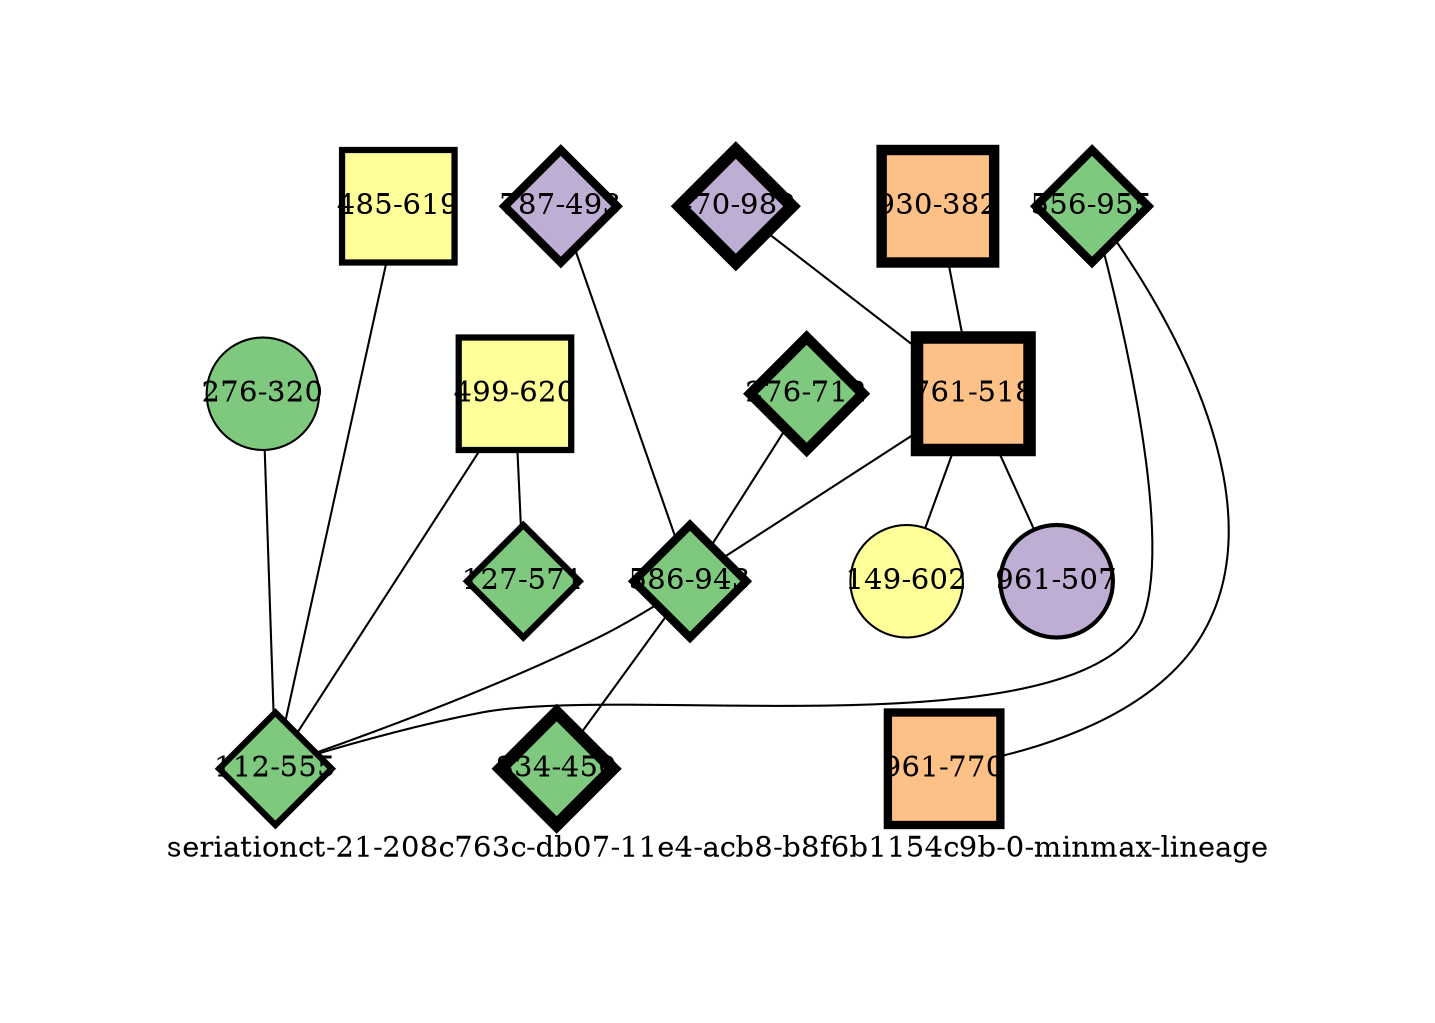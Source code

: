 strict graph "seriationct-21-208c763c-db07-11e4-acb8-b8f6b1154c9b-0-minmax-lineage" {
labelloc=b;
ratio=auto;
pad="1.0";
label="seriationct-21-208c763c-db07-11e4-acb8-b8f6b1154c9b-0-minmax-lineage";
node [width="0.75", style=filled, fixedsize=true, height="0.75", shape=circle, label=""];
0 [xCoordinate="493.0", appears_in_slice=4, yCoordinate="787.0", colorscheme=accent6, lineage_id=2, short_label="787-493", label="787-493", shape=diamond, cluster_id=1, fillcolor=2, size="500.0", id=12, penwidth="4.0"];
1 [xCoordinate="320.0", appears_in_slice=1, yCoordinate="276.0", colorscheme=accent6, lineage_id=0, short_label="276-320", label="276-320", shape=circle, cluster_id=0, fillcolor=1, size="500.0", id=1, penwidth="1.0"];
2 [xCoordinate="619.0", appears_in_slice=3, yCoordinate="485.0", colorscheme=accent6, lineage_id=1, short_label="485-619", label="485-619", shape=square, cluster_id=3, fillcolor=4, size="500.0", id=2, penwidth="3.0"];
3 [xCoordinate="982.0", appears_in_slice=6, yCoordinate="470.0", colorscheme=accent6, lineage_id=2, short_label="470-982", label="470-982", shape=diamond, cluster_id=1, fillcolor=2, size="500.0", id=5, penwidth="6.0"];
4 [xCoordinate="382.0", appears_in_slice=5, yCoordinate="930.0", colorscheme=accent6, lineage_id=1, short_label="930-382", label="930-382", shape=square, cluster_id=2, fillcolor=3, size="500.0", id=4, penwidth="5.0"];
5 [xCoordinate="620.0", appears_in_slice=3, yCoordinate="499.0", colorscheme=accent6, lineage_id=1, short_label="499-620", label="499-620", shape=square, cluster_id=3, fillcolor=4, size="500.0", id=3, penwidth="3.0"];
6 [xCoordinate="571.0", appears_in_slice=3, yCoordinate="127.0", colorscheme=accent6, lineage_id=2, short_label="127-571", label="127-571", shape=diamond, cluster_id=0, fillcolor=1, size="500.0", id=6, penwidth="3.0"];
7 [xCoordinate="518.0", appears_in_slice=6, yCoordinate="761.0", colorscheme=accent6, lineage_id=1, short_label="761-518", label="761-518", shape=square, cluster_id=2, fillcolor=3, size="500.0", id=7, penwidth="6.0"];
8 [xCoordinate="712.0", appears_in_slice=5, yCoordinate="276.0", colorscheme=accent6, lineage_id=2, short_label="276-712", label="276-712", shape=diamond, cluster_id=0, fillcolor=1, size="500.0", id=8, penwidth="5.0"];
9 [xCoordinate="943.0", appears_in_slice=4, yCoordinate="586.0", colorscheme=accent6, lineage_id=2, short_label="586-943", label="586-943", shape=diamond, cluster_id=0, fillcolor=1, size="500.0", id=9, penwidth="4.0"];
10 [xCoordinate="602.0", appears_in_slice=1, yCoordinate="149.0", colorscheme=accent6, lineage_id=0, short_label="149-602", label="149-602", shape=circle, cluster_id=3, fillcolor=4, size="500.0", id=10, penwidth="1.0"];
11 [xCoordinate="955.0", appears_in_slice=4, yCoordinate="556.0", colorscheme=accent6, lineage_id=2, short_label="556-955", label="556-955", shape=diamond, cluster_id=0, fillcolor=1, size="500.0", id=11, penwidth="4.0"];
12 [xCoordinate="770.0", appears_in_slice=4, yCoordinate="961.0", colorscheme=accent6, lineage_id=1, short_label="961-770", label="961-770", shape=square, cluster_id=2, fillcolor=3, size="500.0", id=0, penwidth="4.0"];
13 [xCoordinate="555.0", appears_in_slice=3, yCoordinate="112.0", colorscheme=accent6, lineage_id=2, short_label="112-555", label="112-555", shape=diamond, cluster_id=0, fillcolor=1, size="500.0", id=13, penwidth="3.0"];
14 [xCoordinate="450.0", appears_in_slice=6, yCoordinate="834.0", colorscheme=accent6, lineage_id=2, short_label="834-450", label="834-450", shape=diamond, cluster_id=0, fillcolor=1, size="500.0", id=14, penwidth="6.0"];
15 [xCoordinate="507.0", appears_in_slice=2, yCoordinate="961.0", colorscheme=accent6, lineage_id=0, short_label="961-507", label="961-507", shape=circle, cluster_id=1, fillcolor=2, size="500.0", id=15, penwidth="2.0"];
0 -- 9  [inverseweight="3.54351580626", weight="0.282205598811"];
1 -- 13  [inverseweight="3.54244842861", weight="0.282290630379"];
2 -- 13  [inverseweight="3.27546833538", weight="0.305299852604"];
3 -- 7  [inverseweight="3.29962927448", weight="0.303064349603"];
4 -- 7  [inverseweight="3.68624924895", weight="0.271278454729"];
5 -- 13  [inverseweight="3.67905734025", weight="0.271808756298"];
5 -- 6  [inverseweight="21.9264504827", weight="0.045607017004"];
7 -- 9  [inverseweight="3.77597841669", weight="0.264832022233"];
7 -- 10  [inverseweight="3.49864278985", weight="0.285825121359"];
7 -- 15  [inverseweight="3.17872240525", weight="0.314591799003"];
8 -- 9  [inverseweight="2.91784620125", weight="0.342718543414"];
9 -- 13  [inverseweight="4.13576389155", weight="0.241793300155"];
9 -- 14  [inverseweight="3.78505582052", weight="0.264196896272"];
11 -- 12  [inverseweight="15.7485197087", weight="0.0634980314656"];
11 -- 13  [inverseweight="3.43595953222", weight="0.291039516217"];
}
